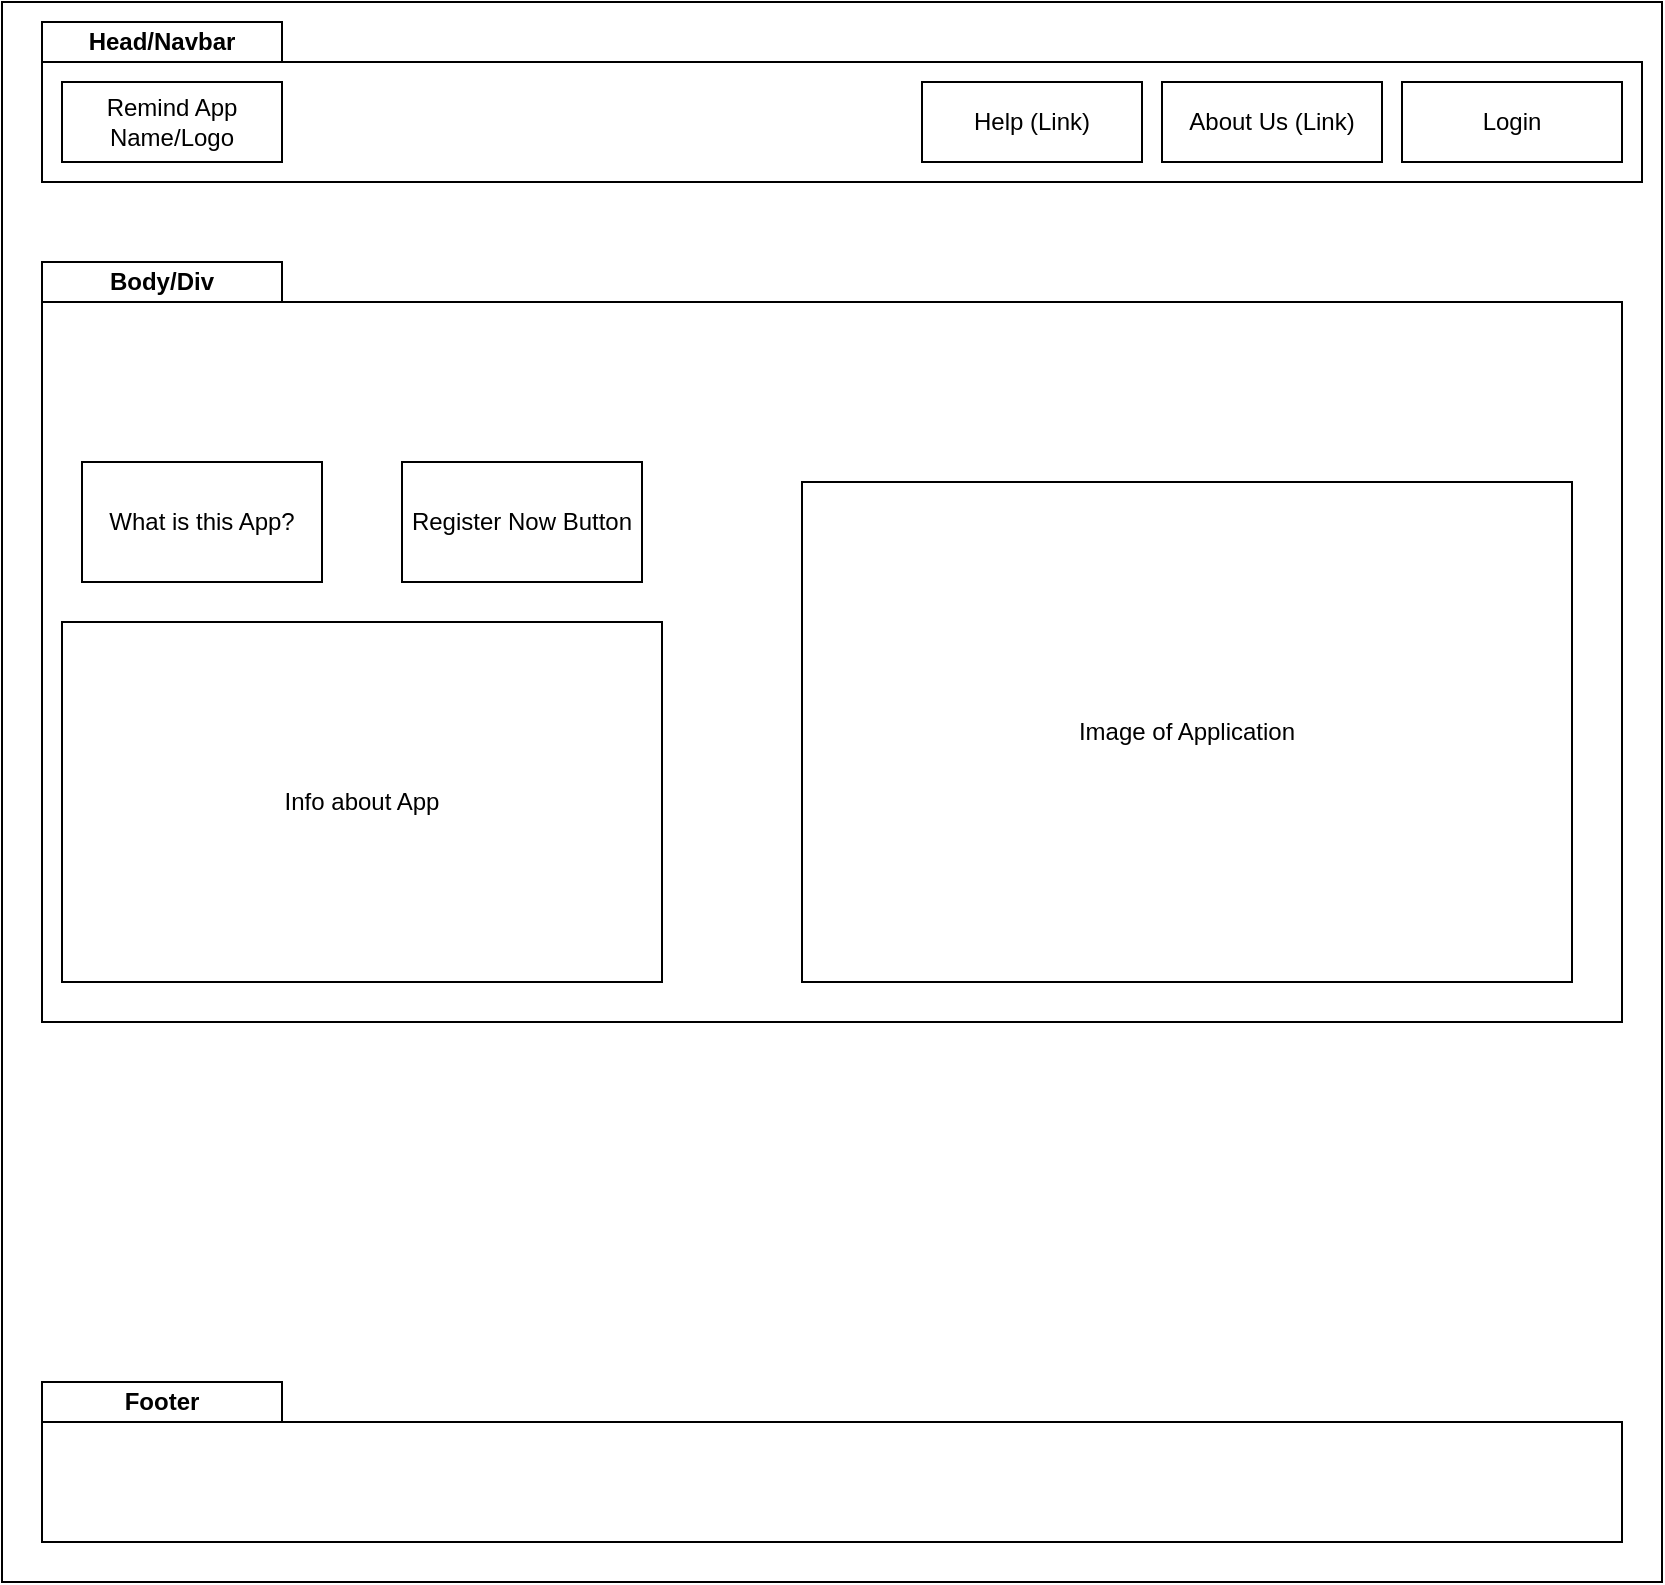 <mxfile version="13.8.0" type="device"><diagram id="d_hJTsKXzr6xwrh_GmPt" name="Page-1"><mxGraphModel dx="868" dy="450" grid="1" gridSize="10" guides="1" tooltips="1" connect="1" arrows="1" fold="1" page="1" pageScale="1" pageWidth="850" pageHeight="1100" math="0" shadow="0"><root><mxCell id="0"/><mxCell id="1" parent="0"/><mxCell id="M0yoYq62ILygit0906sx-1" value="" style="rounded=0;whiteSpace=wrap;html=1;" parent="1" vertex="1"><mxGeometry x="10" y="10" width="830" height="790" as="geometry"/></mxCell><mxCell id="M0yoYq62ILygit0906sx-2" value="" style="rounded=0;whiteSpace=wrap;html=1;" parent="1" vertex="1"><mxGeometry x="30" y="40" width="800" height="60" as="geometry"/></mxCell><mxCell id="M0yoYq62ILygit0906sx-3" value="Login" style="rounded=0;whiteSpace=wrap;html=1;" parent="1" vertex="1"><mxGeometry x="710" y="50" width="110" height="40" as="geometry"/></mxCell><mxCell id="M0yoYq62ILygit0906sx-7" value="" style="rounded=0;whiteSpace=wrap;html=1;" parent="1" vertex="1"><mxGeometry x="30" y="160" width="790" height="360" as="geometry"/></mxCell><mxCell id="M0yoYq62ILygit0906sx-8" value="What is this App?" style="rounded=0;whiteSpace=wrap;html=1;" parent="1" vertex="1"><mxGeometry x="50" y="240" width="120" height="60" as="geometry"/></mxCell><mxCell id="M0yoYq62ILygit0906sx-9" value="Info about App" style="rounded=0;whiteSpace=wrap;html=1;" parent="1" vertex="1"><mxGeometry x="40" y="320" width="300" height="180" as="geometry"/></mxCell><mxCell id="M0yoYq62ILygit0906sx-10" value="" style="rounded=0;whiteSpace=wrap;html=1;align=left;" parent="1" vertex="1"><mxGeometry x="30" y="720" width="790" height="60" as="geometry"/></mxCell><mxCell id="M0yoYq62ILygit0906sx-13" value="Register Now Button" style="rounded=0;whiteSpace=wrap;html=1;" parent="1" vertex="1"><mxGeometry x="210" y="240" width="120" height="60" as="geometry"/></mxCell><mxCell id="M0yoYq62ILygit0906sx-15" value="About Us&amp;nbsp;(Link)" style="rounded=0;whiteSpace=wrap;html=1;" parent="1" vertex="1"><mxGeometry x="590" y="50" width="110" height="40" as="geometry"/></mxCell><mxCell id="M0yoYq62ILygit0906sx-16" value="Remind App Name/Logo" style="rounded=0;whiteSpace=wrap;html=1;" parent="1" vertex="1"><mxGeometry x="40" y="50" width="110" height="40" as="geometry"/></mxCell><mxCell id="M0yoYq62ILygit0906sx-17" value="&lt;b&gt;Head/Navbar&lt;/b&gt;" style="rounded=0;whiteSpace=wrap;html=1;" parent="1" vertex="1"><mxGeometry x="30" y="20" width="120" height="20" as="geometry"/></mxCell><mxCell id="M0yoYq62ILygit0906sx-18" value="&lt;b&gt;Body/Div&lt;/b&gt;" style="rounded=0;whiteSpace=wrap;html=1;" parent="1" vertex="1"><mxGeometry x="30" y="140" width="120" height="20" as="geometry"/></mxCell><mxCell id="M0yoYq62ILygit0906sx-20" value="&lt;b&gt;Footer&lt;/b&gt;" style="rounded=0;whiteSpace=wrap;html=1;" parent="1" vertex="1"><mxGeometry x="30" y="700" width="120" height="20" as="geometry"/></mxCell><mxCell id="M0yoYq62ILygit0906sx-21" value="Image of Application" style="rounded=0;whiteSpace=wrap;html=1;" parent="1" vertex="1"><mxGeometry x="410" y="250" width="385" height="250" as="geometry"/></mxCell><mxCell id="mYB7R8XRXw_rgnfGf_Q5-1" value="Help&amp;nbsp;(Link)" style="rounded=0;whiteSpace=wrap;html=1;" vertex="1" parent="1"><mxGeometry x="470" y="50" width="110" height="40" as="geometry"/></mxCell></root></mxGraphModel></diagram></mxfile>
